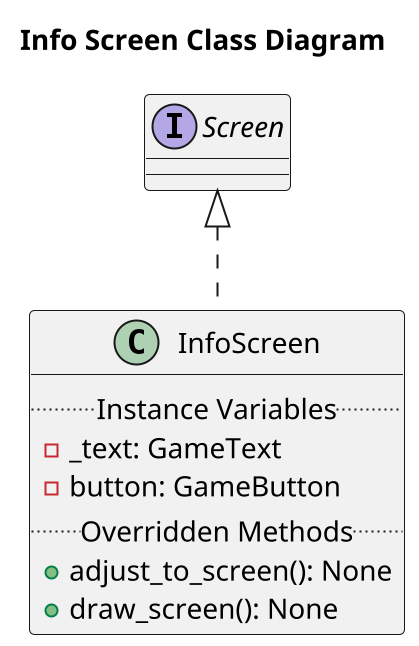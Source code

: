 @startuml
scale 2
title "Info Screen Class Diagram"
class InfoScreen implements Screen{
    ..Instance Variables..
    - _text: GameText
    - button: GameButton
    ..Overridden Methods..
    + adjust_to_screen(): None
    + draw_screen(): None
}
@enduml
